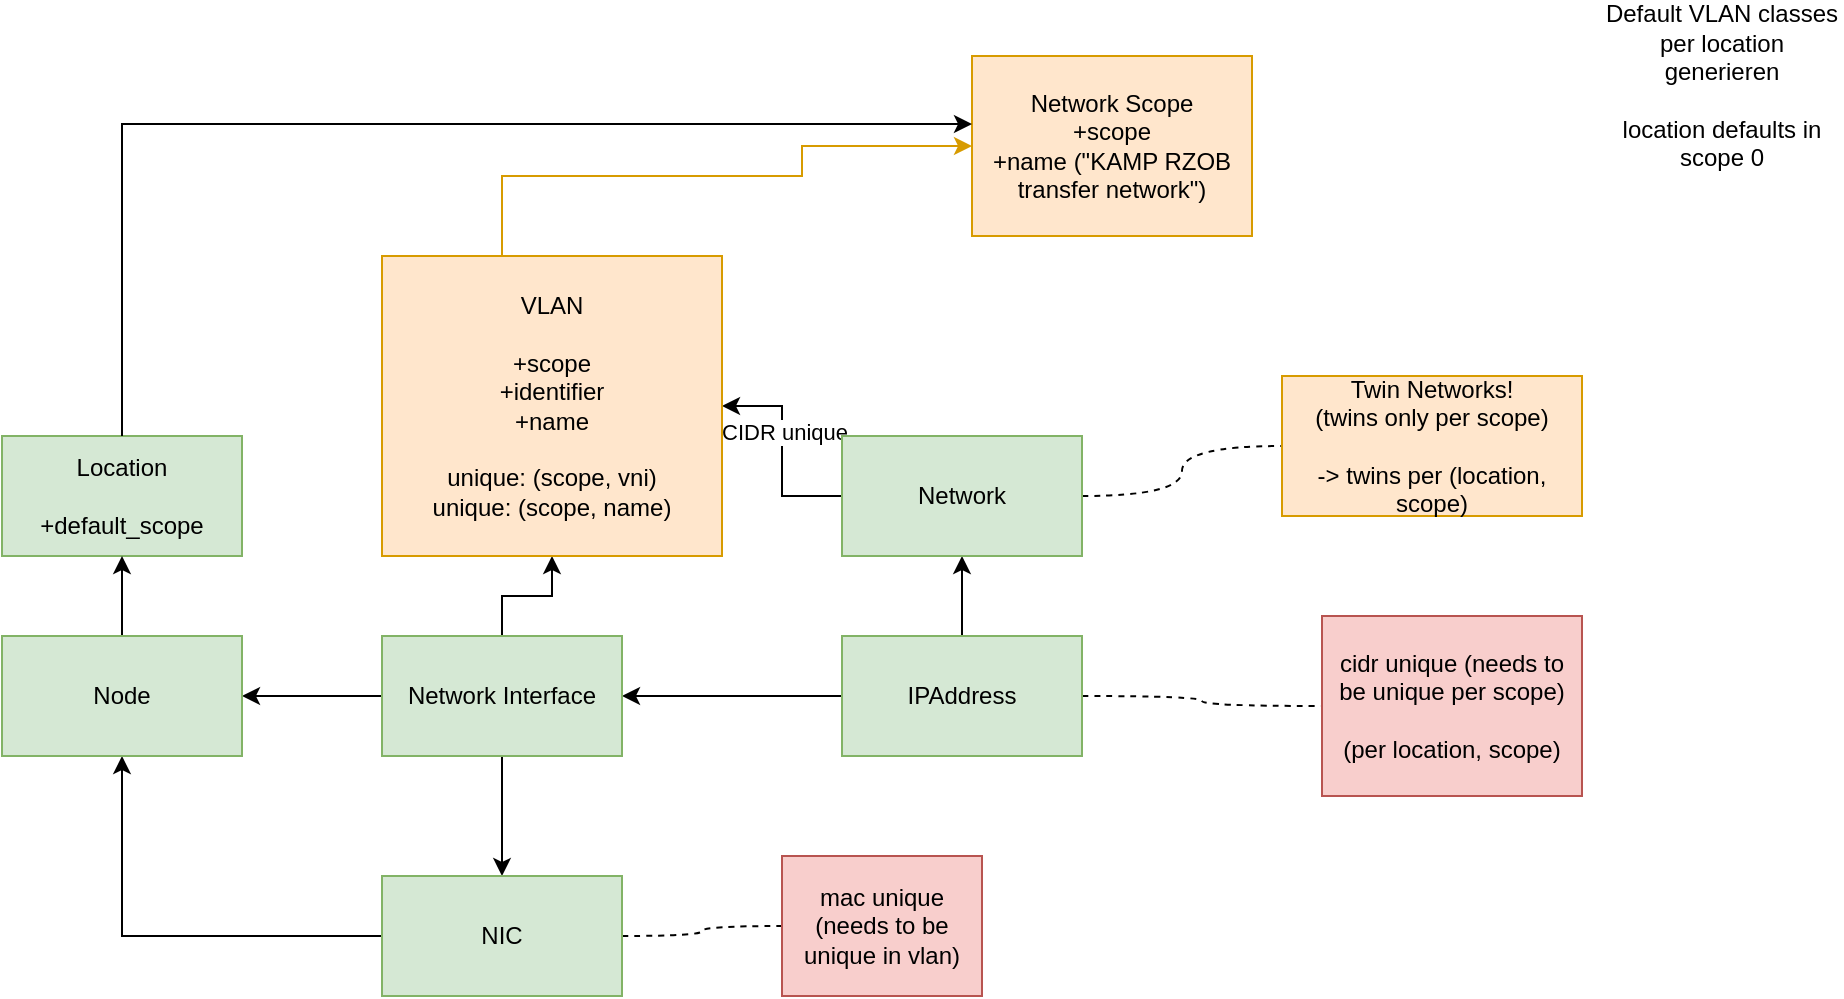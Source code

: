 <mxfile version="24.2.1" type="github">
  <diagram name="Page-1" id="YrxWSmafftgYPT-aqoJe">
    <mxGraphModel dx="1922" dy="653" grid="1" gridSize="10" guides="1" tooltips="1" connect="1" arrows="1" fold="1" page="1" pageScale="1" pageWidth="850" pageHeight="1100" math="0" shadow="0">
      <root>
        <mxCell id="0" />
        <mxCell id="1" parent="0" />
        <mxCell id="p68cn_H9XPpTB8cuw9Vn-6" style="edgeStyle=orthogonalEdgeStyle;rounded=0;orthogonalLoop=1;jettySize=auto;html=1;" edge="1" parent="1" source="p68cn_H9XPpTB8cuw9Vn-1" target="p68cn_H9XPpTB8cuw9Vn-2">
          <mxGeometry relative="1" as="geometry" />
        </mxCell>
        <mxCell id="p68cn_H9XPpTB8cuw9Vn-22" style="edgeStyle=orthogonalEdgeStyle;rounded=0;orthogonalLoop=1;jettySize=auto;html=1;exitX=0.5;exitY=0;exitDx=0;exitDy=0;" edge="1" parent="1" source="p68cn_H9XPpTB8cuw9Vn-1" target="p68cn_H9XPpTB8cuw9Vn-7">
          <mxGeometry relative="1" as="geometry" />
        </mxCell>
        <mxCell id="p68cn_H9XPpTB8cuw9Vn-24" style="edgeStyle=orthogonalEdgeStyle;rounded=0;orthogonalLoop=1;jettySize=auto;html=1;exitX=1;exitY=0.5;exitDx=0;exitDy=0;dashed=1;endArrow=none;endFill=0;curved=1;" edge="1" parent="1" source="p68cn_H9XPpTB8cuw9Vn-1" target="p68cn_H9XPpTB8cuw9Vn-23">
          <mxGeometry relative="1" as="geometry" />
        </mxCell>
        <mxCell id="p68cn_H9XPpTB8cuw9Vn-1" value="IPAddress" style="rounded=0;whiteSpace=wrap;html=1;fillColor=#d5e8d4;strokeColor=#82b366;" vertex="1" parent="1">
          <mxGeometry x="360" y="370" width="120" height="60" as="geometry" />
        </mxCell>
        <mxCell id="p68cn_H9XPpTB8cuw9Vn-5" style="edgeStyle=orthogonalEdgeStyle;rounded=0;orthogonalLoop=1;jettySize=auto;html=1;exitX=0.5;exitY=1;exitDx=0;exitDy=0;" edge="1" parent="1" source="p68cn_H9XPpTB8cuw9Vn-2" target="p68cn_H9XPpTB8cuw9Vn-3">
          <mxGeometry relative="1" as="geometry" />
        </mxCell>
        <mxCell id="p68cn_H9XPpTB8cuw9Vn-12" style="edgeStyle=orthogonalEdgeStyle;rounded=0;orthogonalLoop=1;jettySize=auto;html=1;exitX=0.5;exitY=0;exitDx=0;exitDy=0;" edge="1" parent="1" source="p68cn_H9XPpTB8cuw9Vn-2" target="p68cn_H9XPpTB8cuw9Vn-9">
          <mxGeometry relative="1" as="geometry" />
        </mxCell>
        <mxCell id="p68cn_H9XPpTB8cuw9Vn-26" style="edgeStyle=orthogonalEdgeStyle;rounded=0;orthogonalLoop=1;jettySize=auto;html=1;exitX=0;exitY=0.5;exitDx=0;exitDy=0;" edge="1" parent="1" source="p68cn_H9XPpTB8cuw9Vn-2" target="p68cn_H9XPpTB8cuw9Vn-25">
          <mxGeometry relative="1" as="geometry" />
        </mxCell>
        <mxCell id="p68cn_H9XPpTB8cuw9Vn-2" value="Network Interface" style="rounded=0;whiteSpace=wrap;html=1;fillColor=#d5e8d4;strokeColor=#82b366;" vertex="1" parent="1">
          <mxGeometry x="130" y="370" width="120" height="60" as="geometry" />
        </mxCell>
        <mxCell id="p68cn_H9XPpTB8cuw9Vn-27" style="edgeStyle=orthogonalEdgeStyle;rounded=0;orthogonalLoop=1;jettySize=auto;html=1;exitX=0;exitY=0.5;exitDx=0;exitDy=0;" edge="1" parent="1" source="p68cn_H9XPpTB8cuw9Vn-3" target="p68cn_H9XPpTB8cuw9Vn-25">
          <mxGeometry relative="1" as="geometry" />
        </mxCell>
        <mxCell id="p68cn_H9XPpTB8cuw9Vn-29" style="edgeStyle=orthogonalEdgeStyle;rounded=0;orthogonalLoop=1;jettySize=auto;html=1;exitX=1;exitY=0.5;exitDx=0;exitDy=0;curved=1;dashed=1;endArrow=none;endFill=0;" edge="1" parent="1" source="p68cn_H9XPpTB8cuw9Vn-3" target="p68cn_H9XPpTB8cuw9Vn-28">
          <mxGeometry relative="1" as="geometry" />
        </mxCell>
        <mxCell id="p68cn_H9XPpTB8cuw9Vn-3" value="NIC" style="rounded=0;whiteSpace=wrap;html=1;fillColor=#d5e8d4;strokeColor=#82b366;" vertex="1" parent="1">
          <mxGeometry x="130" y="490" width="120" height="60" as="geometry" />
        </mxCell>
        <mxCell id="p68cn_H9XPpTB8cuw9Vn-11" style="edgeStyle=orthogonalEdgeStyle;rounded=0;orthogonalLoop=1;jettySize=auto;html=1;exitX=0;exitY=0.5;exitDx=0;exitDy=0;" edge="1" parent="1" source="p68cn_H9XPpTB8cuw9Vn-7" target="p68cn_H9XPpTB8cuw9Vn-9">
          <mxGeometry relative="1" as="geometry" />
        </mxCell>
        <mxCell id="p68cn_H9XPpTB8cuw9Vn-18" value="CIDR unique" style="edgeLabel;html=1;align=center;verticalAlign=middle;resizable=0;points=[];" vertex="1" connectable="0" parent="p68cn_H9XPpTB8cuw9Vn-11">
          <mxGeometry x="0.182" y="-1" relative="1" as="geometry">
            <mxPoint as="offset" />
          </mxGeometry>
        </mxCell>
        <mxCell id="p68cn_H9XPpTB8cuw9Vn-21" style="edgeStyle=orthogonalEdgeStyle;rounded=0;orthogonalLoop=1;jettySize=auto;html=1;exitX=1;exitY=0.5;exitDx=0;exitDy=0;strokeColor=default;curved=1;dashed=1;endArrow=none;endFill=0;" edge="1" parent="1" source="p68cn_H9XPpTB8cuw9Vn-7" target="p68cn_H9XPpTB8cuw9Vn-19">
          <mxGeometry relative="1" as="geometry" />
        </mxCell>
        <mxCell id="p68cn_H9XPpTB8cuw9Vn-7" value="Network" style="rounded=0;whiteSpace=wrap;html=1;fillColor=#d5e8d4;strokeColor=#82b366;" vertex="1" parent="1">
          <mxGeometry x="360" y="270" width="120" height="60" as="geometry" />
        </mxCell>
        <mxCell id="p68cn_H9XPpTB8cuw9Vn-9" value="&lt;div&gt;VLAN&lt;br&gt;&lt;/div&gt;&lt;div&gt;&lt;br&gt;&lt;/div&gt;&lt;div&gt;+scope&lt;/div&gt;&lt;div&gt;+identifier&lt;/div&gt;&lt;div&gt;+name&lt;/div&gt;&lt;div&gt;&lt;br&gt;&lt;/div&gt;&lt;div&gt;unique: (scope, vni)&lt;/div&gt;&lt;div&gt;unique: (scope, name)&lt;br&gt;&lt;/div&gt;" style="rounded=0;whiteSpace=wrap;html=1;fillColor=#ffe6cc;strokeColor=#d79b00;" vertex="1" parent="1">
          <mxGeometry x="130" y="180" width="170" height="150" as="geometry" />
        </mxCell>
        <mxCell id="p68cn_H9XPpTB8cuw9Vn-37" style="edgeStyle=orthogonalEdgeStyle;rounded=0;orthogonalLoop=1;jettySize=auto;html=1;fillColor=#ffe6cc;strokeColor=#d79b00;" edge="1" parent="1" source="p68cn_H9XPpTB8cuw9Vn-9" target="p68cn_H9XPpTB8cuw9Vn-36">
          <mxGeometry relative="1" as="geometry">
            <mxPoint x="250" y="155" as="sourcePoint" />
            <Array as="points">
              <mxPoint x="190" y="140" />
              <mxPoint x="340" y="140" />
              <mxPoint x="340" y="125" />
            </Array>
          </mxGeometry>
        </mxCell>
        <mxCell id="p68cn_H9XPpTB8cuw9Vn-15" value="&lt;div&gt;Location&lt;/div&gt;&lt;div&gt;&lt;br&gt;&lt;/div&gt;&lt;div&gt;+default_scope&lt;br&gt;&lt;/div&gt;" style="rounded=0;whiteSpace=wrap;html=1;fillColor=#d5e8d4;strokeColor=#82b366;" vertex="1" parent="1">
          <mxGeometry x="-60" y="270" width="120" height="60" as="geometry" />
        </mxCell>
        <mxCell id="p68cn_H9XPpTB8cuw9Vn-19" value="&lt;div&gt;Twin Networks!&lt;/div&gt;&lt;div&gt;(twins only per scope)&lt;br&gt;&lt;/div&gt;&lt;div&gt;&lt;br&gt;&lt;/div&gt;&lt;div&gt;-&amp;gt; twins per (location, scope)&lt;br&gt;&lt;/div&gt;" style="text;html=1;align=center;verticalAlign=middle;whiteSpace=wrap;rounded=0;fillColor=#ffe6cc;strokeColor=#d79b00;" vertex="1" parent="1">
          <mxGeometry x="580" y="240" width="150" height="70" as="geometry" />
        </mxCell>
        <mxCell id="p68cn_H9XPpTB8cuw9Vn-23" value="&lt;div&gt;cidr unique (needs to be unique per scope)&lt;/div&gt;&lt;div&gt;&lt;br&gt;&lt;/div&gt;&lt;div&gt;(per location, scope)&lt;br&gt;&lt;/div&gt;" style="text;html=1;align=center;verticalAlign=middle;whiteSpace=wrap;rounded=0;fillColor=#f8cecc;strokeColor=#b85450;" vertex="1" parent="1">
          <mxGeometry x="600" y="360" width="130" height="90" as="geometry" />
        </mxCell>
        <mxCell id="p68cn_H9XPpTB8cuw9Vn-38" style="edgeStyle=orthogonalEdgeStyle;rounded=0;orthogonalLoop=1;jettySize=auto;html=1;exitX=0.5;exitY=0;exitDx=0;exitDy=0;" edge="1" parent="1" source="p68cn_H9XPpTB8cuw9Vn-25" target="p68cn_H9XPpTB8cuw9Vn-15">
          <mxGeometry relative="1" as="geometry" />
        </mxCell>
        <mxCell id="p68cn_H9XPpTB8cuw9Vn-25" value="Node" style="rounded=0;whiteSpace=wrap;html=1;fillColor=#d5e8d4;strokeColor=#82b366;" vertex="1" parent="1">
          <mxGeometry x="-60" y="370" width="120" height="60" as="geometry" />
        </mxCell>
        <mxCell id="p68cn_H9XPpTB8cuw9Vn-28" value="&lt;div&gt;mac unique&lt;/div&gt;&lt;div&gt;(needs to be unique in vlan)&lt;br&gt;&lt;/div&gt;" style="text;html=1;align=center;verticalAlign=middle;whiteSpace=wrap;rounded=0;fillColor=#f8cecc;strokeColor=#b85450;" vertex="1" parent="1">
          <mxGeometry x="330" y="480" width="100" height="70" as="geometry" />
        </mxCell>
        <mxCell id="p68cn_H9XPpTB8cuw9Vn-35" value="&lt;div&gt;Default VLAN classes per location generieren&lt;/div&gt;&lt;div&gt;&lt;br&gt;&lt;/div&gt;&lt;div&gt;location defaults in scope 0&lt;br&gt;&lt;/div&gt;" style="text;html=1;align=center;verticalAlign=middle;whiteSpace=wrap;rounded=0;" vertex="1" parent="1">
          <mxGeometry x="740" y="60" width="120" height="70" as="geometry" />
        </mxCell>
        <mxCell id="p68cn_H9XPpTB8cuw9Vn-36" value="&lt;div&gt;Network Scope&lt;/div&gt;&lt;div&gt;+scope&lt;/div&gt;&lt;div&gt;+name (&quot;KAMP RZOB transfer network&quot;)&lt;br&gt;&lt;/div&gt;" style="rounded=0;whiteSpace=wrap;html=1;fillColor=#ffe6cc;strokeColor=#d79b00;" vertex="1" parent="1">
          <mxGeometry x="425" y="80" width="140" height="90" as="geometry" />
        </mxCell>
        <mxCell id="p68cn_H9XPpTB8cuw9Vn-39" style="edgeStyle=orthogonalEdgeStyle;rounded=0;orthogonalLoop=1;jettySize=auto;html=1;exitX=0.5;exitY=0;exitDx=0;exitDy=0;entryX=0;entryY=0.378;entryDx=0;entryDy=0;entryPerimeter=0;" edge="1" parent="1" source="p68cn_H9XPpTB8cuw9Vn-15" target="p68cn_H9XPpTB8cuw9Vn-36">
          <mxGeometry relative="1" as="geometry" />
        </mxCell>
      </root>
    </mxGraphModel>
  </diagram>
</mxfile>
